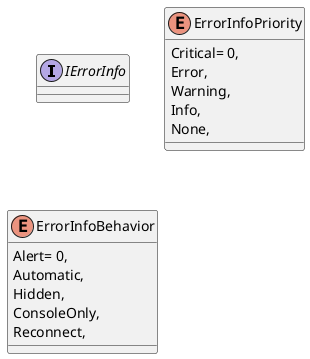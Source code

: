 @startuml
interface IErrorInfo {
}
enum ErrorInfoPriority {
    Critical= 0,
    Error,
    Warning,
    Info,
    None,
}
enum ErrorInfoBehavior {
    Alert= 0,
    Automatic,
    Hidden,
    ConsoleOnly,
    Reconnect,
}
@enduml

